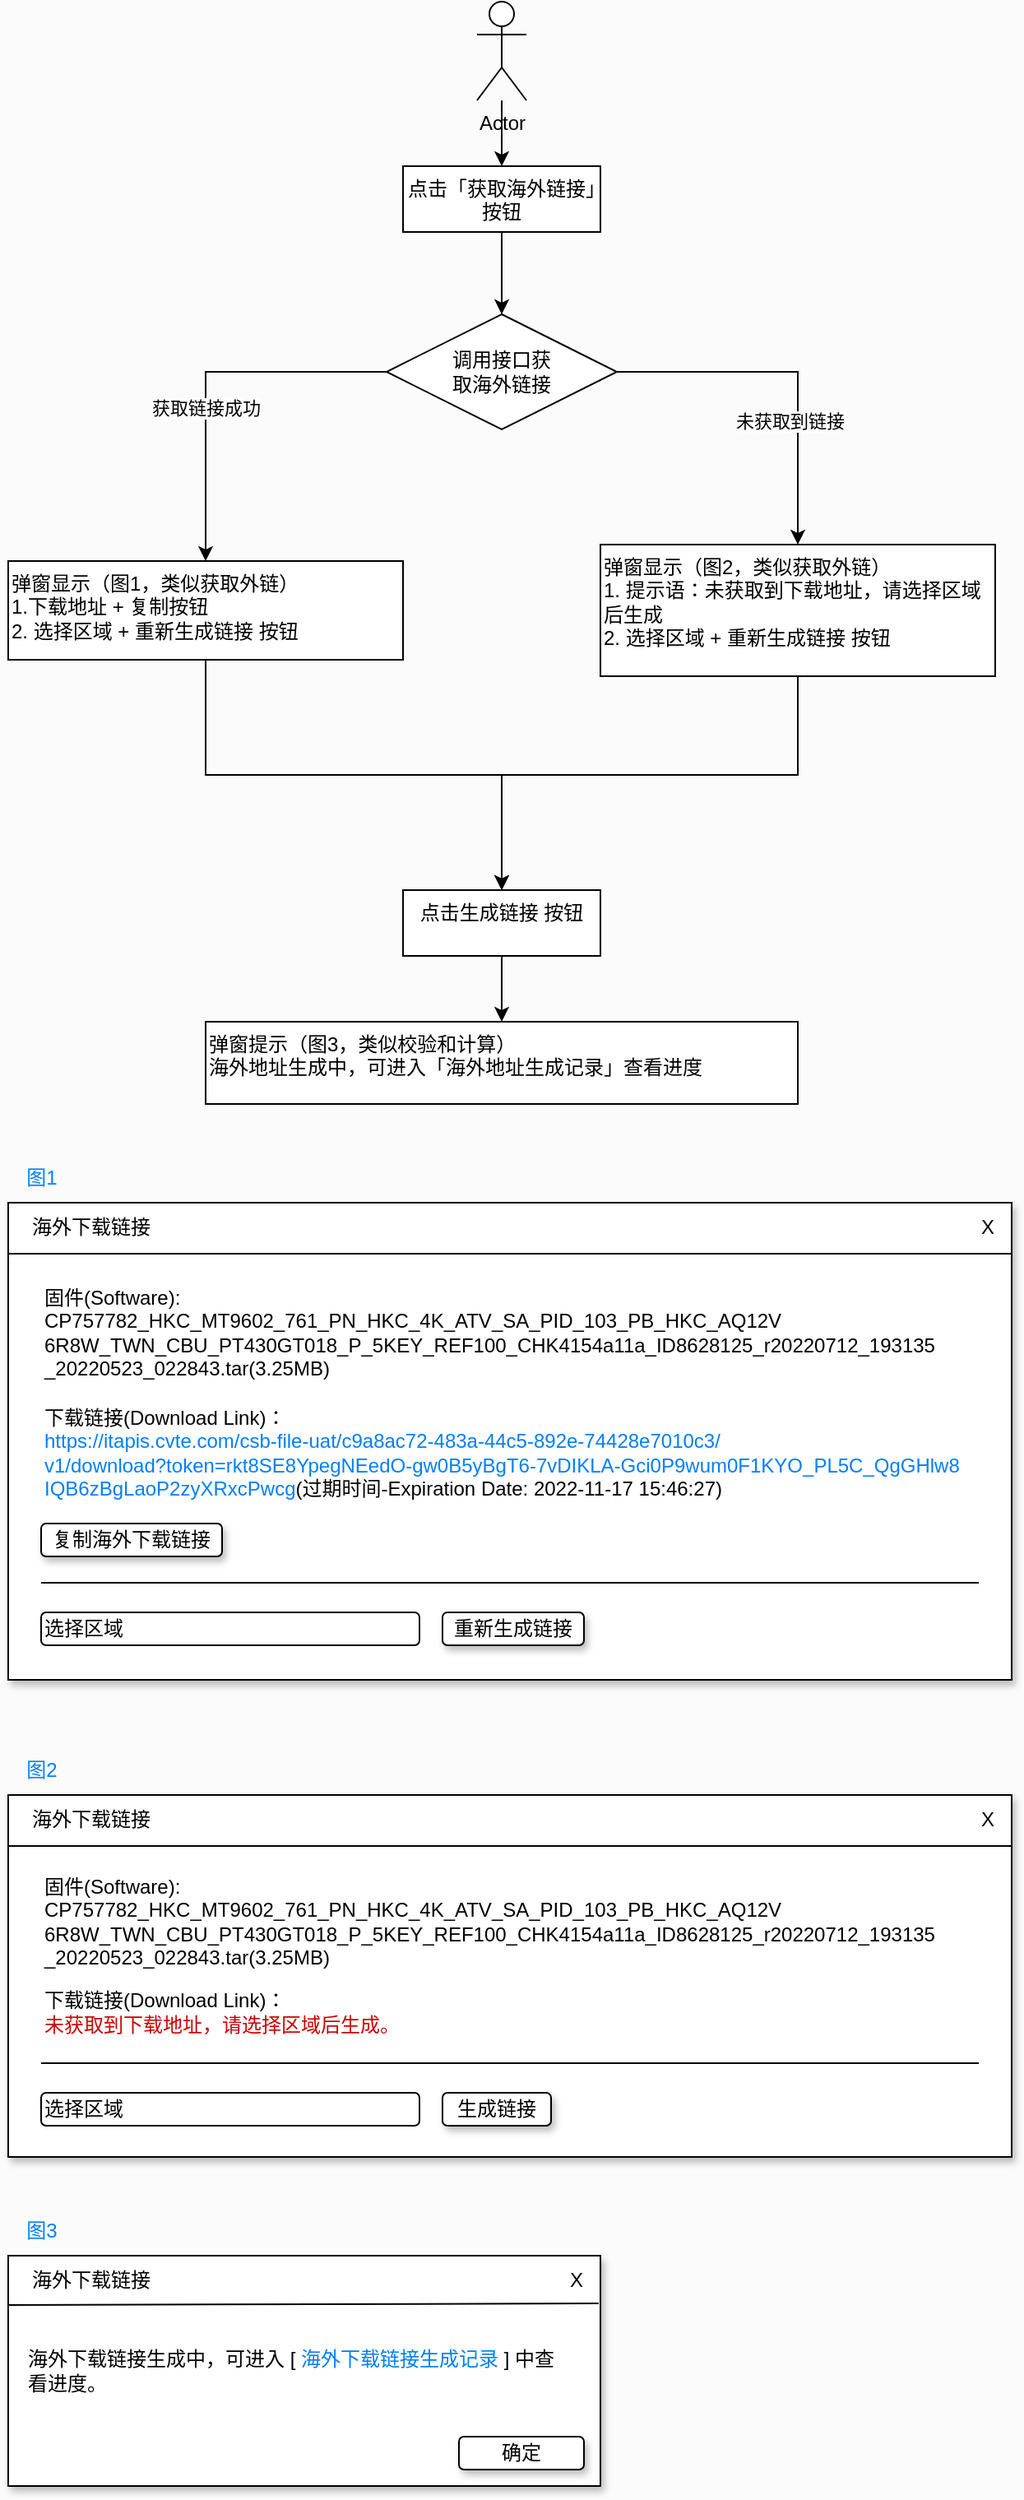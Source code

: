 <mxfile version="20.2.7" type="github">
  <diagram id="1s7QcpgOuhDaoHmSl98A" name="第 1 页">
    <mxGraphModel dx="1426" dy="801" grid="1" gridSize="10" guides="1" tooltips="1" connect="1" arrows="1" fold="1" page="1" pageScale="1" pageWidth="583" pageHeight="827" background="#FBFBFB" math="0" shadow="0">
      <root>
        <mxCell id="0" />
        <mxCell id="1" parent="0" />
        <mxCell id="FCOi1G15XyQF1UqKBKPu-3" value="" style="edgeStyle=orthogonalEdgeStyle;rounded=0;orthogonalLoop=1;jettySize=auto;html=1;" parent="1" source="FCOi1G15XyQF1UqKBKPu-1" target="FCOi1G15XyQF1UqKBKPu-2" edge="1">
          <mxGeometry relative="1" as="geometry" />
        </mxCell>
        <mxCell id="FCOi1G15XyQF1UqKBKPu-1" value="Actor" style="shape=umlActor;verticalLabelPosition=bottom;verticalAlign=top;html=1;outlineConnect=0;" parent="1" vertex="1">
          <mxGeometry x="325" y="30" width="30" height="60" as="geometry" />
        </mxCell>
        <mxCell id="FCOi1G15XyQF1UqKBKPu-5" value="" style="edgeStyle=orthogonalEdgeStyle;rounded=0;orthogonalLoop=1;jettySize=auto;html=1;" parent="1" source="FCOi1G15XyQF1UqKBKPu-2" target="FCOi1G15XyQF1UqKBKPu-4" edge="1">
          <mxGeometry relative="1" as="geometry" />
        </mxCell>
        <mxCell id="FCOi1G15XyQF1UqKBKPu-2" value="点击「获取海外链接」按钮" style="whiteSpace=wrap;html=1;verticalAlign=top;" parent="1" vertex="1">
          <mxGeometry x="280" y="130" width="120" height="40" as="geometry" />
        </mxCell>
        <mxCell id="FCOi1G15XyQF1UqKBKPu-7" value="" style="edgeStyle=orthogonalEdgeStyle;rounded=0;orthogonalLoop=1;jettySize=auto;html=1;exitX=1;exitY=0.5;exitDx=0;exitDy=0;" parent="1" source="FCOi1G15XyQF1UqKBKPu-4" target="FCOi1G15XyQF1UqKBKPu-6" edge="1">
          <mxGeometry relative="1" as="geometry" />
        </mxCell>
        <mxCell id="FCOi1G15XyQF1UqKBKPu-10" value="未获取到链接" style="edgeLabel;html=1;align=center;verticalAlign=middle;resizable=0;points=[];" parent="FCOi1G15XyQF1UqKBKPu-7" vertex="1" connectable="0">
          <mxGeometry x="-0.038" y="-1" relative="1" as="geometry">
            <mxPoint x="1" y="29" as="offset" />
          </mxGeometry>
        </mxCell>
        <mxCell id="FCOi1G15XyQF1UqKBKPu-9" value="获取链接成功" style="edgeStyle=orthogonalEdgeStyle;rounded=0;orthogonalLoop=1;jettySize=auto;html=1;exitX=0;exitY=0.5;exitDx=0;exitDy=0;" parent="1" source="FCOi1G15XyQF1UqKBKPu-4" target="FCOi1G15XyQF1UqKBKPu-8" edge="1">
          <mxGeometry x="0.167" relative="1" as="geometry">
            <mxPoint as="offset" />
          </mxGeometry>
        </mxCell>
        <mxCell id="FCOi1G15XyQF1UqKBKPu-4" value="&lt;br&gt;调用接口获&lt;br&gt;取海外链接" style="rhombus;whiteSpace=wrap;html=1;verticalAlign=top;" parent="1" vertex="1">
          <mxGeometry x="270" y="220" width="140" height="70" as="geometry" />
        </mxCell>
        <mxCell id="FCOi1G15XyQF1UqKBKPu-12" value="" style="edgeStyle=orthogonalEdgeStyle;rounded=0;orthogonalLoop=1;jettySize=auto;html=1;exitX=0.5;exitY=1;exitDx=0;exitDy=0;entryX=0.5;entryY=0;entryDx=0;entryDy=0;" parent="1" source="FCOi1G15XyQF1UqKBKPu-6" target="FCOi1G15XyQF1UqKBKPu-11" edge="1">
          <mxGeometry relative="1" as="geometry">
            <Array as="points">
              <mxPoint x="520" y="500" />
              <mxPoint x="340" y="500" />
            </Array>
          </mxGeometry>
        </mxCell>
        <mxCell id="FCOi1G15XyQF1UqKBKPu-6" value="弹窗显示（图2，类似获取外链）&lt;br&gt;1. 提示语：未获取到下载地址，请选择区域后生成&lt;br&gt;2. 选择区域 + 重新生成链接 按钮" style="whiteSpace=wrap;html=1;verticalAlign=top;align=left;" parent="1" vertex="1">
          <mxGeometry x="400" y="360" width="240" height="80" as="geometry" />
        </mxCell>
        <mxCell id="FCOi1G15XyQF1UqKBKPu-13" style="edgeStyle=orthogonalEdgeStyle;rounded=0;orthogonalLoop=1;jettySize=auto;html=1;exitX=0.5;exitY=1;exitDx=0;exitDy=0;entryX=0.5;entryY=0;entryDx=0;entryDy=0;" parent="1" source="FCOi1G15XyQF1UqKBKPu-8" target="FCOi1G15XyQF1UqKBKPu-11" edge="1">
          <mxGeometry relative="1" as="geometry" />
        </mxCell>
        <mxCell id="FCOi1G15XyQF1UqKBKPu-8" value="弹窗显示（图1，类似获取外链）&lt;br&gt;1.下载地址 + 复制按钮&lt;br&gt;&lt;div style=&quot;&quot;&gt;&lt;span style=&quot;background-color: initial;&quot;&gt;2. 选择区域 + 重新生成链接 按钮&lt;/span&gt;&lt;/div&gt;" style="whiteSpace=wrap;html=1;verticalAlign=top;align=left;" parent="1" vertex="1">
          <mxGeometry x="40" y="370" width="240" height="60" as="geometry" />
        </mxCell>
        <mxCell id="FCOi1G15XyQF1UqKBKPu-15" value="" style="edgeStyle=orthogonalEdgeStyle;rounded=0;orthogonalLoop=1;jettySize=auto;html=1;" parent="1" source="FCOi1G15XyQF1UqKBKPu-11" target="FCOi1G15XyQF1UqKBKPu-14" edge="1">
          <mxGeometry relative="1" as="geometry" />
        </mxCell>
        <mxCell id="FCOi1G15XyQF1UqKBKPu-11" value="点击生成链接 按钮" style="whiteSpace=wrap;html=1;verticalAlign=top;" parent="1" vertex="1">
          <mxGeometry x="280" y="570" width="120" height="40" as="geometry" />
        </mxCell>
        <mxCell id="FCOi1G15XyQF1UqKBKPu-14" value="弹窗提示（图3，类似校验和计算）&lt;br&gt;海外地址生成中，可进入「海外地址生成记录」查看进度" style="whiteSpace=wrap;html=1;verticalAlign=top;align=left;" parent="1" vertex="1">
          <mxGeometry x="160" y="650" width="360" height="50" as="geometry" />
        </mxCell>
        <mxCell id="FCOi1G15XyQF1UqKBKPu-17" value="" style="rounded=0;whiteSpace=wrap;html=1;shadow=1;" parent="1" vertex="1">
          <mxGeometry x="40" y="760" width="610" height="290" as="geometry" />
        </mxCell>
        <mxCell id="FCOi1G15XyQF1UqKBKPu-18" value="海外下载链接" style="text;html=1;align=center;verticalAlign=middle;resizable=0;points=[];autosize=1;strokeColor=none;fillColor=none;" parent="1" vertex="1">
          <mxGeometry x="40" y="760" width="100" height="30" as="geometry" />
        </mxCell>
        <mxCell id="FCOi1G15XyQF1UqKBKPu-19" value="" style="endArrow=none;html=1;rounded=0;entryX=1;entryY=1.033;entryDx=0;entryDy=0;entryPerimeter=0;" parent="1" target="FCOi1G15XyQF1UqKBKPu-24" edge="1">
          <mxGeometry width="50" height="50" relative="1" as="geometry">
            <mxPoint x="40" y="791" as="sourcePoint" />
            <mxPoint x="398.92" y="789.06" as="targetPoint" />
          </mxGeometry>
        </mxCell>
        <mxCell id="FCOi1G15XyQF1UqKBKPu-20" value="" style="endArrow=none;html=1;rounded=0;" parent="1" edge="1">
          <mxGeometry width="50" height="50" relative="1" as="geometry">
            <mxPoint x="60" y="991" as="sourcePoint" />
            <mxPoint x="630" y="991" as="targetPoint" />
          </mxGeometry>
        </mxCell>
        <mxCell id="FCOi1G15XyQF1UqKBKPu-24" value="X" style="text;html=1;align=center;verticalAlign=middle;resizable=0;points=[];autosize=1;strokeColor=none;fillColor=none;" parent="1" vertex="1">
          <mxGeometry x="620" y="760" width="30" height="30" as="geometry" />
        </mxCell>
        <mxCell id="FCOi1G15XyQF1UqKBKPu-25" value="选择区域" style="rounded=1;whiteSpace=wrap;html=1;align=left;" parent="1" vertex="1">
          <mxGeometry x="60" y="1009" width="230" height="20" as="geometry" />
        </mxCell>
        <mxCell id="FCOi1G15XyQF1UqKBKPu-26" value="重新生成链接" style="rounded=1;whiteSpace=wrap;html=1;shadow=1;" parent="1" vertex="1">
          <mxGeometry x="304" y="1009" width="86" height="20" as="geometry" />
        </mxCell>
        <mxCell id="FCOi1G15XyQF1UqKBKPu-36" value="" style="rounded=0;whiteSpace=wrap;html=1;shadow=1;" parent="1" vertex="1">
          <mxGeometry x="40" y="1400" width="360" height="140" as="geometry" />
        </mxCell>
        <mxCell id="FCOi1G15XyQF1UqKBKPu-37" value="海外下载链接" style="text;html=1;align=center;verticalAlign=middle;resizable=0;points=[];autosize=1;strokeColor=none;fillColor=none;" parent="1" vertex="1">
          <mxGeometry x="40" y="1400" width="100" height="30" as="geometry" />
        </mxCell>
        <mxCell id="FCOi1G15XyQF1UqKBKPu-38" value="" style="endArrow=none;html=1;rounded=0;entryX=0.997;entryY=0.217;entryDx=0;entryDy=0;entryPerimeter=0;" parent="1" edge="1">
          <mxGeometry width="50" height="50" relative="1" as="geometry">
            <mxPoint x="40" y="1430" as="sourcePoint" />
            <mxPoint x="398.92" y="1429.06" as="targetPoint" />
          </mxGeometry>
        </mxCell>
        <mxCell id="FCOi1G15XyQF1UqKBKPu-40" value="海外下载链接生成中，可进入 [ &lt;font color=&quot;#007fff&quot;&gt;海外下载链接生成记录 &lt;/font&gt;] 中查&lt;br&gt;看进度。" style="text;html=1;align=left;verticalAlign=middle;resizable=0;points=[];autosize=1;strokeColor=none;fillColor=none;" parent="1" vertex="1">
          <mxGeometry x="50" y="1450" width="340" height="40" as="geometry" />
        </mxCell>
        <mxCell id="FCOi1G15XyQF1UqKBKPu-42" value="X" style="text;html=1;align=center;verticalAlign=middle;resizable=0;points=[];autosize=1;strokeColor=none;fillColor=none;" parent="1" vertex="1">
          <mxGeometry x="370" y="1400" width="30" height="30" as="geometry" />
        </mxCell>
        <mxCell id="FCOi1G15XyQF1UqKBKPu-45" value="确定" style="rounded=1;whiteSpace=wrap;html=1;shadow=1;" parent="1" vertex="1">
          <mxGeometry x="314" y="1510" width="76" height="20" as="geometry" />
        </mxCell>
        <mxCell id="XU1H2xi3WDkB_L0GWGdi-1" value="&lt;div style=&quot;text-align: left;&quot;&gt;&lt;br&gt;&lt;/div&gt;" style="text;html=1;align=center;verticalAlign=middle;resizable=0;points=[];autosize=1;strokeColor=none;fillColor=none;fontColor=#000000;labelBackgroundColor=none;" parent="1" vertex="1">
          <mxGeometry x="210" y="830" width="20" height="30" as="geometry" />
        </mxCell>
        <mxCell id="XU1H2xi3WDkB_L0GWGdi-3" value="固件(Software): &lt;br&gt;CP757782_HKC_MT9602_761_PN_HKC_4K_ATV_SA_PID_103_PB_HKC_AQ12V&lt;br&gt;6R8W_TWN_CBU_PT430GT018_P_5KEY_REF100_CHK4154a11a_ID8628125_r20220712_193135&lt;br&gt;_20220523_022843.tar(3.25MB)" style="rounded=0;labelBackgroundColor=none;fontColor=#000000;align=left;whiteSpace=wrap;html=1;labelBorderColor=none;strokeColor=none;fillColor=none;" parent="1" vertex="1">
          <mxGeometry x="60" y="803" width="570" height="71" as="geometry" />
        </mxCell>
        <mxCell id="XU1H2xi3WDkB_L0GWGdi-4" value="&lt;div&gt;下载链接(Download Link)：&lt;/div&gt;&lt;div&gt;&lt;font color=&quot;#007fff&quot;&gt;&lt;span style=&quot;background-color: initial;&quot;&gt;https://itapis.cvte.com/csb-file-uat/c9a8ac72-483a-44c5-892e-7&lt;/span&gt;&lt;span style=&quot;background-color: initial;&quot;&gt;4428e7010c3/&lt;/span&gt;&lt;/font&gt;&lt;/div&gt;&lt;div&gt;&lt;font color=&quot;#007fff&quot;&gt;v1/download?token=rkt8SE8YpegNEedO-gw0B5yBgT6-7vDIKLA-Gci0P9wum0F1KYO_PL5C_QgGHlw8&lt;/font&gt;&lt;/div&gt;&lt;div&gt;&lt;font color=&quot;#007fff&quot;&gt;IQB6zBgLaoP2zyXRxcPwcg&lt;/font&gt;(过期时间-Expiration Date: 2022-11-17 15:46:27)&lt;/div&gt;" style="rounded=0;labelBackgroundColor=none;fontColor=#000000;align=left;whiteSpace=wrap;html=1;labelBorderColor=none;strokeColor=none;fillColor=none;" parent="1" vertex="1">
          <mxGeometry x="60" y="875" width="570" height="74" as="geometry" />
        </mxCell>
        <mxCell id="XU1H2xi3WDkB_L0GWGdi-6" value="" style="rounded=0;whiteSpace=wrap;html=1;shadow=1;" parent="1" vertex="1">
          <mxGeometry x="40" y="1120" width="610" height="220" as="geometry" />
        </mxCell>
        <mxCell id="XU1H2xi3WDkB_L0GWGdi-7" value="海外下载链接" style="text;html=1;align=center;verticalAlign=middle;resizable=0;points=[];autosize=1;strokeColor=none;fillColor=none;" parent="1" vertex="1">
          <mxGeometry x="40" y="1120" width="100" height="30" as="geometry" />
        </mxCell>
        <mxCell id="XU1H2xi3WDkB_L0GWGdi-8" value="" style="endArrow=none;html=1;rounded=0;entryX=1;entryY=1.033;entryDx=0;entryDy=0;entryPerimeter=0;" parent="1" target="XU1H2xi3WDkB_L0GWGdi-10" edge="1">
          <mxGeometry width="50" height="50" relative="1" as="geometry">
            <mxPoint x="40" y="1151" as="sourcePoint" />
            <mxPoint x="398.92" y="1149.06" as="targetPoint" />
          </mxGeometry>
        </mxCell>
        <mxCell id="XU1H2xi3WDkB_L0GWGdi-9" value="" style="endArrow=none;html=1;rounded=0;" parent="1" edge="1">
          <mxGeometry width="50" height="50" relative="1" as="geometry">
            <mxPoint x="60" y="1283" as="sourcePoint" />
            <mxPoint x="630" y="1283" as="targetPoint" />
          </mxGeometry>
        </mxCell>
        <mxCell id="XU1H2xi3WDkB_L0GWGdi-10" value="X" style="text;html=1;align=center;verticalAlign=middle;resizable=0;points=[];autosize=1;strokeColor=none;fillColor=none;" parent="1" vertex="1">
          <mxGeometry x="620" y="1120" width="30" height="30" as="geometry" />
        </mxCell>
        <mxCell id="XU1H2xi3WDkB_L0GWGdi-11" value="选择区域" style="rounded=1;whiteSpace=wrap;html=1;align=left;" parent="1" vertex="1">
          <mxGeometry x="60" y="1301" width="230" height="20" as="geometry" />
        </mxCell>
        <mxCell id="XU1H2xi3WDkB_L0GWGdi-12" value="生成链接" style="rounded=1;whiteSpace=wrap;html=1;shadow=1;" parent="1" vertex="1">
          <mxGeometry x="304" y="1301" width="66" height="20" as="geometry" />
        </mxCell>
        <mxCell id="XU1H2xi3WDkB_L0GWGdi-13" value="&lt;div style=&quot;text-align: left;&quot;&gt;&lt;br&gt;&lt;/div&gt;" style="text;html=1;align=center;verticalAlign=middle;resizable=0;points=[];autosize=1;strokeColor=none;fillColor=none;fontColor=#000000;labelBackgroundColor=none;" parent="1" vertex="1">
          <mxGeometry x="210" y="1190" width="20" height="30" as="geometry" />
        </mxCell>
        <mxCell id="XU1H2xi3WDkB_L0GWGdi-14" value="固件(Software): &lt;br&gt;CP757782_HKC_MT9602_761_PN_HKC_4K_ATV_SA_PID_103_PB_HKC_AQ12V&lt;br&gt;6R8W_TWN_CBU_PT430GT018_P_5KEY_REF100_CHK4154a11a_ID8628125_r20220712_193135&lt;br&gt;_20220523_022843.tar(3.25MB)" style="rounded=0;labelBackgroundColor=none;fontColor=#000000;align=left;whiteSpace=wrap;html=1;labelBorderColor=none;strokeColor=none;fillColor=none;" parent="1" vertex="1">
          <mxGeometry x="60" y="1160" width="570" height="73" as="geometry" />
        </mxCell>
        <mxCell id="XU1H2xi3WDkB_L0GWGdi-15" value="下载链接(Download Link)：&lt;br&gt;&lt;span style=&quot;text-align: center;&quot;&gt;&lt;font color=&quot;#cc0000&quot;&gt;未获取到下载地址，请选择区域后生成。&lt;/font&gt;&lt;/span&gt;" style="rounded=0;labelBackgroundColor=none;fontColor=#000000;align=left;whiteSpace=wrap;html=1;labelBorderColor=none;strokeColor=none;fillColor=none;" parent="1" vertex="1">
          <mxGeometry x="60" y="1232" width="570" height="40" as="geometry" />
        </mxCell>
        <mxCell id="XU1H2xi3WDkB_L0GWGdi-17" value="复制海外下载链接" style="rounded=1;whiteSpace=wrap;html=1;shadow=1;" parent="1" vertex="1">
          <mxGeometry x="60" y="955" width="110" height="20" as="geometry" />
        </mxCell>
        <mxCell id="XU1H2xi3WDkB_L0GWGdi-18" value="图1" style="text;html=1;align=center;verticalAlign=middle;resizable=0;points=[];autosize=1;strokeColor=none;fillColor=none;fontColor=#007FFF;" parent="1" vertex="1">
          <mxGeometry x="40" y="730" width="40" height="30" as="geometry" />
        </mxCell>
        <mxCell id="XU1H2xi3WDkB_L0GWGdi-19" value="图2" style="text;html=1;align=center;verticalAlign=middle;resizable=0;points=[];autosize=1;strokeColor=none;fillColor=none;fontColor=#007FFF;" parent="1" vertex="1">
          <mxGeometry x="40" y="1090" width="40" height="30" as="geometry" />
        </mxCell>
        <mxCell id="XU1H2xi3WDkB_L0GWGdi-20" value="图3" style="text;html=1;align=center;verticalAlign=middle;resizable=0;points=[];autosize=1;strokeColor=none;fillColor=none;fontColor=#007FFF;" parent="1" vertex="1">
          <mxGeometry x="40" y="1370" width="40" height="30" as="geometry" />
        </mxCell>
      </root>
    </mxGraphModel>
  </diagram>
</mxfile>
